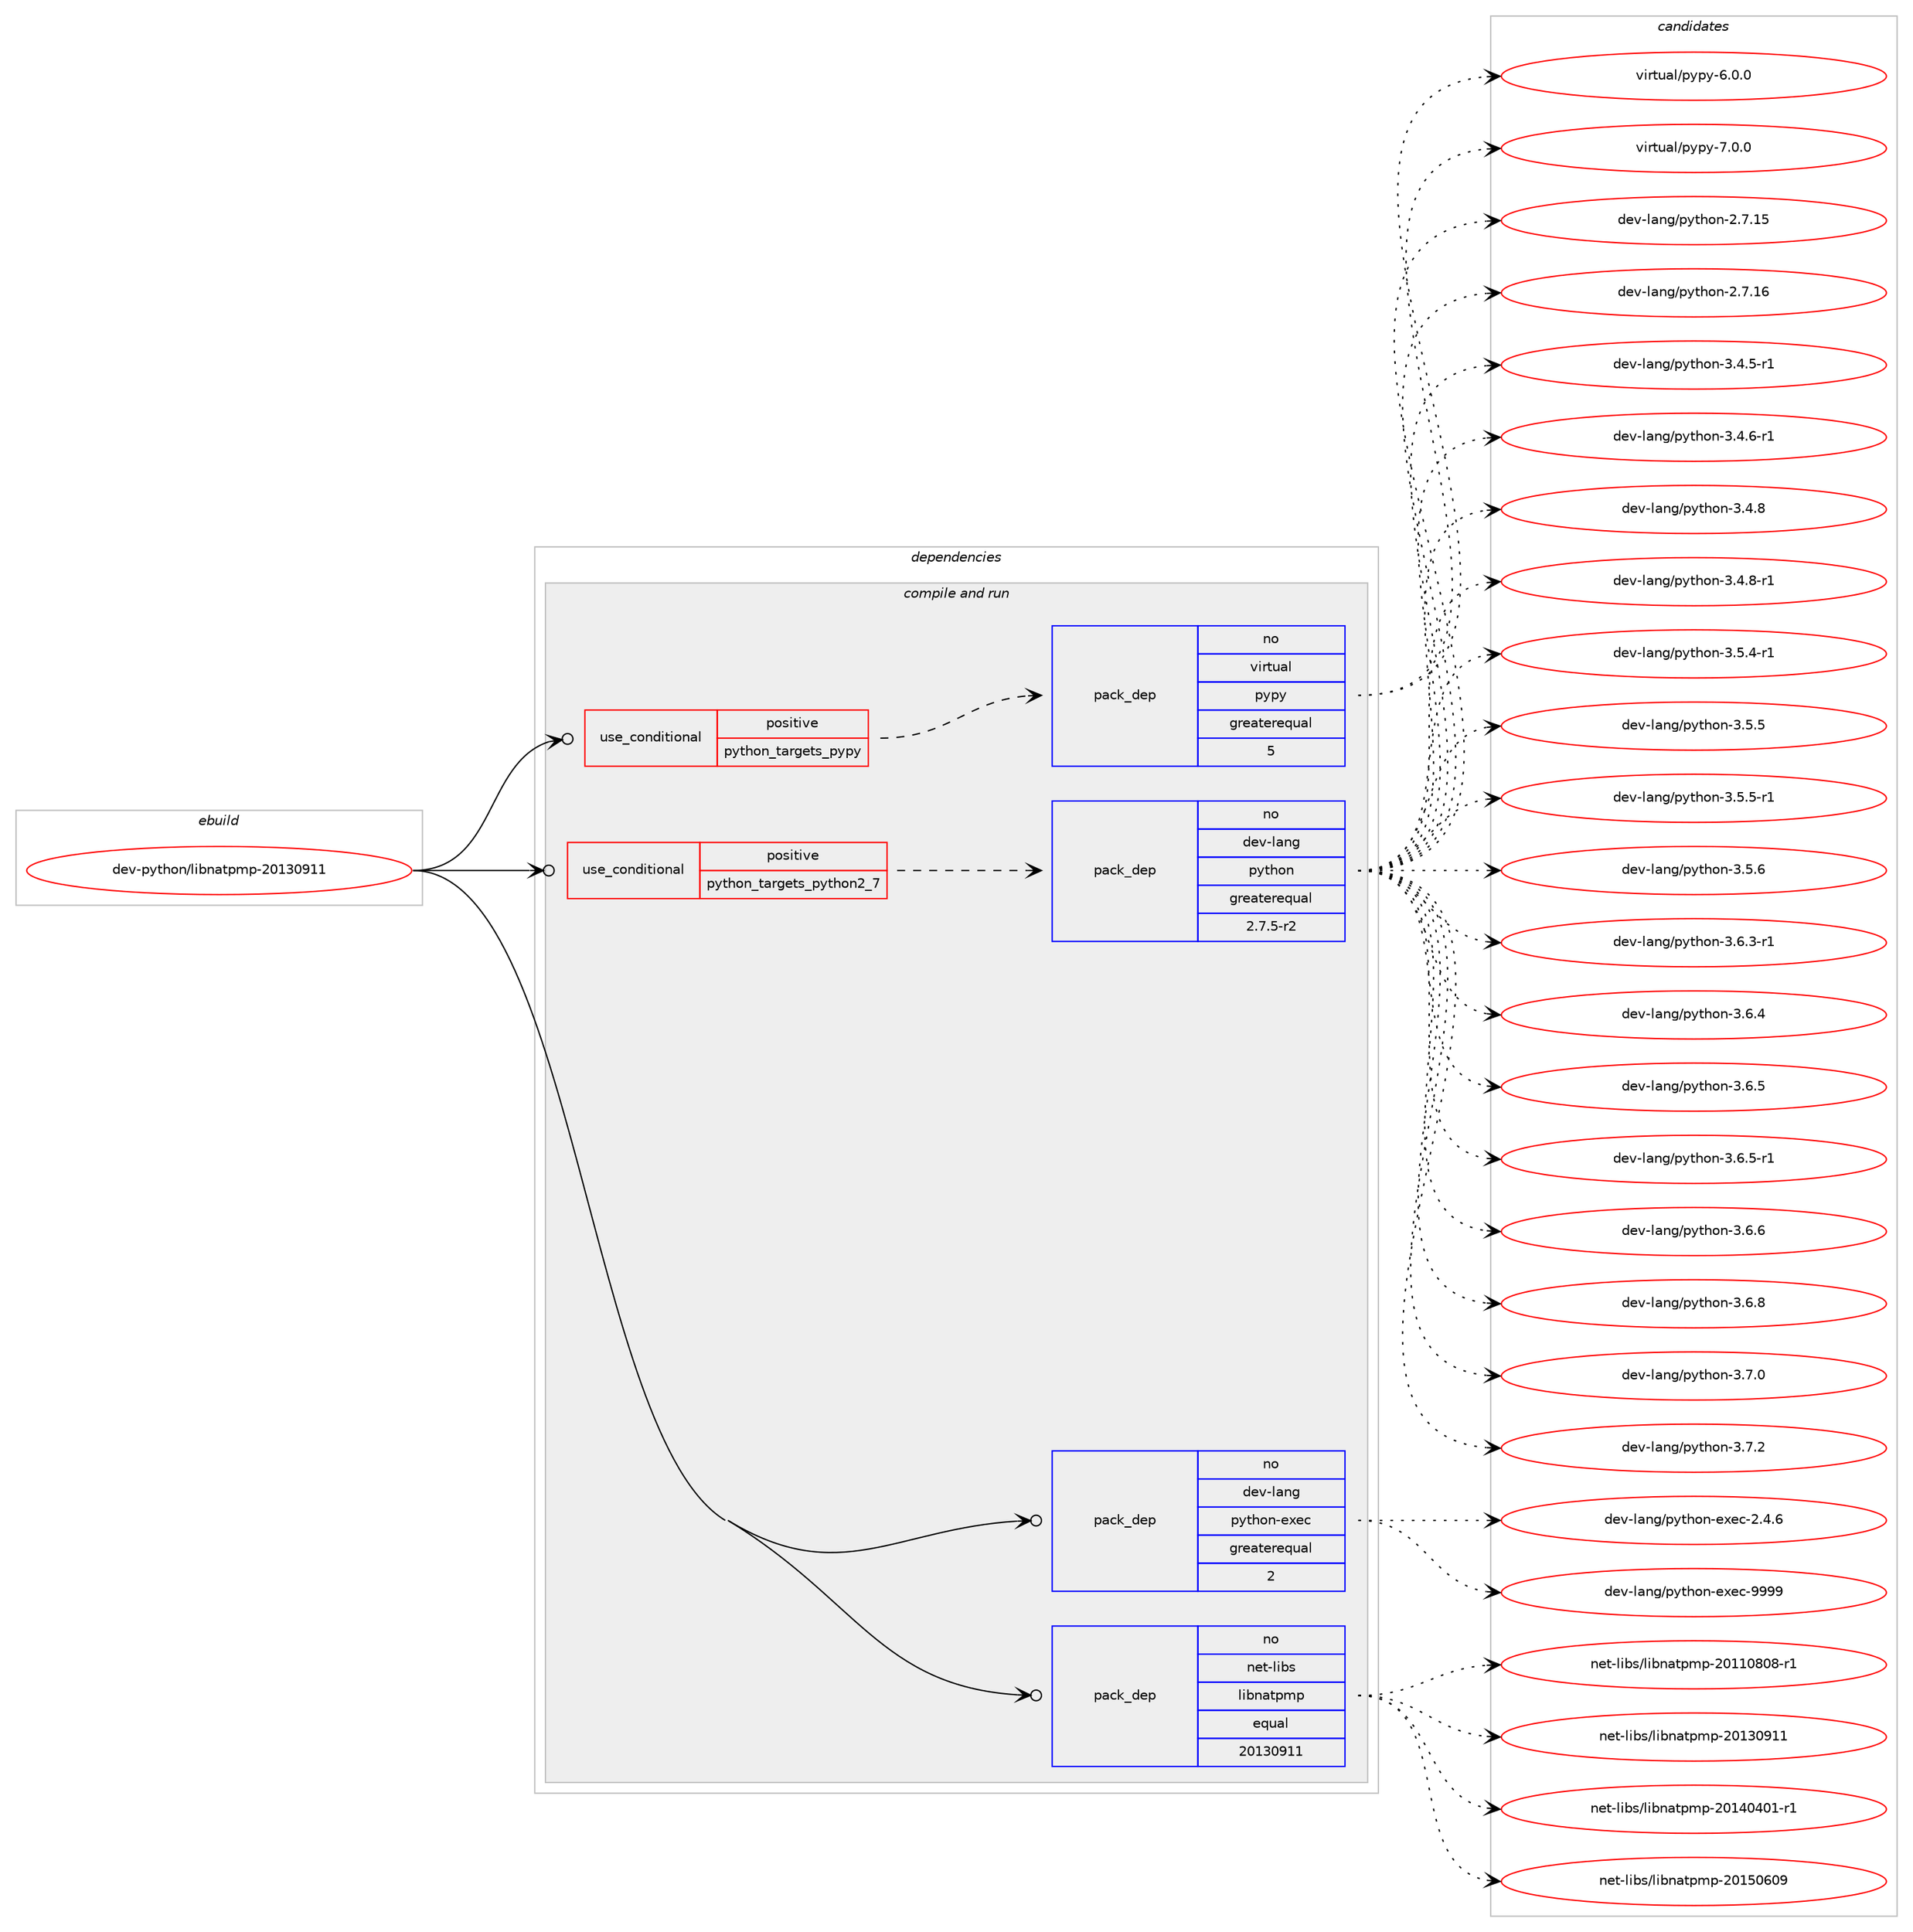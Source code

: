 digraph prolog {

# *************
# Graph options
# *************

newrank=true;
concentrate=true;
compound=true;
graph [rankdir=LR,fontname=Helvetica,fontsize=10,ranksep=1.5];#, ranksep=2.5, nodesep=0.2];
edge  [arrowhead=vee];
node  [fontname=Helvetica,fontsize=10];

# **********
# The ebuild
# **********

subgraph cluster_leftcol {
color=gray;
rank=same;
label=<<i>ebuild</i>>;
id [label="dev-python/libnatpmp-20130911", color=red, width=4, href="../dev-python/libnatpmp-20130911.svg"];
}

# ****************
# The dependencies
# ****************

subgraph cluster_midcol {
color=gray;
label=<<i>dependencies</i>>;
subgraph cluster_compile {
fillcolor="#eeeeee";
style=filled;
label=<<i>compile</i>>;
}
subgraph cluster_compileandrun {
fillcolor="#eeeeee";
style=filled;
label=<<i>compile and run</i>>;
subgraph cond376845 {
dependency1417024 [label=<<TABLE BORDER="0" CELLBORDER="1" CELLSPACING="0" CELLPADDING="4"><TR><TD ROWSPAN="3" CELLPADDING="10">use_conditional</TD></TR><TR><TD>positive</TD></TR><TR><TD>python_targets_pypy</TD></TR></TABLE>>, shape=none, color=red];
subgraph pack1016906 {
dependency1417025 [label=<<TABLE BORDER="0" CELLBORDER="1" CELLSPACING="0" CELLPADDING="4" WIDTH="220"><TR><TD ROWSPAN="6" CELLPADDING="30">pack_dep</TD></TR><TR><TD WIDTH="110">no</TD></TR><TR><TD>virtual</TD></TR><TR><TD>pypy</TD></TR><TR><TD>greaterequal</TD></TR><TR><TD>5</TD></TR></TABLE>>, shape=none, color=blue];
}
dependency1417024:e -> dependency1417025:w [weight=20,style="dashed",arrowhead="vee"];
}
id:e -> dependency1417024:w [weight=20,style="solid",arrowhead="odotvee"];
subgraph cond376846 {
dependency1417026 [label=<<TABLE BORDER="0" CELLBORDER="1" CELLSPACING="0" CELLPADDING="4"><TR><TD ROWSPAN="3" CELLPADDING="10">use_conditional</TD></TR><TR><TD>positive</TD></TR><TR><TD>python_targets_python2_7</TD></TR></TABLE>>, shape=none, color=red];
subgraph pack1016907 {
dependency1417027 [label=<<TABLE BORDER="0" CELLBORDER="1" CELLSPACING="0" CELLPADDING="4" WIDTH="220"><TR><TD ROWSPAN="6" CELLPADDING="30">pack_dep</TD></TR><TR><TD WIDTH="110">no</TD></TR><TR><TD>dev-lang</TD></TR><TR><TD>python</TD></TR><TR><TD>greaterequal</TD></TR><TR><TD>2.7.5-r2</TD></TR></TABLE>>, shape=none, color=blue];
}
dependency1417026:e -> dependency1417027:w [weight=20,style="dashed",arrowhead="vee"];
}
id:e -> dependency1417026:w [weight=20,style="solid",arrowhead="odotvee"];
subgraph pack1016908 {
dependency1417028 [label=<<TABLE BORDER="0" CELLBORDER="1" CELLSPACING="0" CELLPADDING="4" WIDTH="220"><TR><TD ROWSPAN="6" CELLPADDING="30">pack_dep</TD></TR><TR><TD WIDTH="110">no</TD></TR><TR><TD>dev-lang</TD></TR><TR><TD>python-exec</TD></TR><TR><TD>greaterequal</TD></TR><TR><TD>2</TD></TR></TABLE>>, shape=none, color=blue];
}
id:e -> dependency1417028:w [weight=20,style="solid",arrowhead="odotvee"];
subgraph pack1016909 {
dependency1417029 [label=<<TABLE BORDER="0" CELLBORDER="1" CELLSPACING="0" CELLPADDING="4" WIDTH="220"><TR><TD ROWSPAN="6" CELLPADDING="30">pack_dep</TD></TR><TR><TD WIDTH="110">no</TD></TR><TR><TD>net-libs</TD></TR><TR><TD>libnatpmp</TD></TR><TR><TD>equal</TD></TR><TR><TD>20130911</TD></TR></TABLE>>, shape=none, color=blue];
}
id:e -> dependency1417029:w [weight=20,style="solid",arrowhead="odotvee"];
}
subgraph cluster_run {
fillcolor="#eeeeee";
style=filled;
label=<<i>run</i>>;
}
}

# **************
# The candidates
# **************

subgraph cluster_choices {
rank=same;
color=gray;
label=<<i>candidates</i>>;

subgraph choice1016906 {
color=black;
nodesep=1;
choice1181051141161179710847112121112121455446484648 [label="virtual/pypy-6.0.0", color=red, width=4,href="../virtual/pypy-6.0.0.svg"];
choice1181051141161179710847112121112121455546484648 [label="virtual/pypy-7.0.0", color=red, width=4,href="../virtual/pypy-7.0.0.svg"];
dependency1417025:e -> choice1181051141161179710847112121112121455446484648:w [style=dotted,weight="100"];
dependency1417025:e -> choice1181051141161179710847112121112121455546484648:w [style=dotted,weight="100"];
}
subgraph choice1016907 {
color=black;
nodesep=1;
choice10010111845108971101034711212111610411111045504655464953 [label="dev-lang/python-2.7.15", color=red, width=4,href="../dev-lang/python-2.7.15.svg"];
choice10010111845108971101034711212111610411111045504655464954 [label="dev-lang/python-2.7.16", color=red, width=4,href="../dev-lang/python-2.7.16.svg"];
choice1001011184510897110103471121211161041111104551465246534511449 [label="dev-lang/python-3.4.5-r1", color=red, width=4,href="../dev-lang/python-3.4.5-r1.svg"];
choice1001011184510897110103471121211161041111104551465246544511449 [label="dev-lang/python-3.4.6-r1", color=red, width=4,href="../dev-lang/python-3.4.6-r1.svg"];
choice100101118451089711010347112121116104111110455146524656 [label="dev-lang/python-3.4.8", color=red, width=4,href="../dev-lang/python-3.4.8.svg"];
choice1001011184510897110103471121211161041111104551465246564511449 [label="dev-lang/python-3.4.8-r1", color=red, width=4,href="../dev-lang/python-3.4.8-r1.svg"];
choice1001011184510897110103471121211161041111104551465346524511449 [label="dev-lang/python-3.5.4-r1", color=red, width=4,href="../dev-lang/python-3.5.4-r1.svg"];
choice100101118451089711010347112121116104111110455146534653 [label="dev-lang/python-3.5.5", color=red, width=4,href="../dev-lang/python-3.5.5.svg"];
choice1001011184510897110103471121211161041111104551465346534511449 [label="dev-lang/python-3.5.5-r1", color=red, width=4,href="../dev-lang/python-3.5.5-r1.svg"];
choice100101118451089711010347112121116104111110455146534654 [label="dev-lang/python-3.5.6", color=red, width=4,href="../dev-lang/python-3.5.6.svg"];
choice1001011184510897110103471121211161041111104551465446514511449 [label="dev-lang/python-3.6.3-r1", color=red, width=4,href="../dev-lang/python-3.6.3-r1.svg"];
choice100101118451089711010347112121116104111110455146544652 [label="dev-lang/python-3.6.4", color=red, width=4,href="../dev-lang/python-3.6.4.svg"];
choice100101118451089711010347112121116104111110455146544653 [label="dev-lang/python-3.6.5", color=red, width=4,href="../dev-lang/python-3.6.5.svg"];
choice1001011184510897110103471121211161041111104551465446534511449 [label="dev-lang/python-3.6.5-r1", color=red, width=4,href="../dev-lang/python-3.6.5-r1.svg"];
choice100101118451089711010347112121116104111110455146544654 [label="dev-lang/python-3.6.6", color=red, width=4,href="../dev-lang/python-3.6.6.svg"];
choice100101118451089711010347112121116104111110455146544656 [label="dev-lang/python-3.6.8", color=red, width=4,href="../dev-lang/python-3.6.8.svg"];
choice100101118451089711010347112121116104111110455146554648 [label="dev-lang/python-3.7.0", color=red, width=4,href="../dev-lang/python-3.7.0.svg"];
choice100101118451089711010347112121116104111110455146554650 [label="dev-lang/python-3.7.2", color=red, width=4,href="../dev-lang/python-3.7.2.svg"];
dependency1417027:e -> choice10010111845108971101034711212111610411111045504655464953:w [style=dotted,weight="100"];
dependency1417027:e -> choice10010111845108971101034711212111610411111045504655464954:w [style=dotted,weight="100"];
dependency1417027:e -> choice1001011184510897110103471121211161041111104551465246534511449:w [style=dotted,weight="100"];
dependency1417027:e -> choice1001011184510897110103471121211161041111104551465246544511449:w [style=dotted,weight="100"];
dependency1417027:e -> choice100101118451089711010347112121116104111110455146524656:w [style=dotted,weight="100"];
dependency1417027:e -> choice1001011184510897110103471121211161041111104551465246564511449:w [style=dotted,weight="100"];
dependency1417027:e -> choice1001011184510897110103471121211161041111104551465346524511449:w [style=dotted,weight="100"];
dependency1417027:e -> choice100101118451089711010347112121116104111110455146534653:w [style=dotted,weight="100"];
dependency1417027:e -> choice1001011184510897110103471121211161041111104551465346534511449:w [style=dotted,weight="100"];
dependency1417027:e -> choice100101118451089711010347112121116104111110455146534654:w [style=dotted,weight="100"];
dependency1417027:e -> choice1001011184510897110103471121211161041111104551465446514511449:w [style=dotted,weight="100"];
dependency1417027:e -> choice100101118451089711010347112121116104111110455146544652:w [style=dotted,weight="100"];
dependency1417027:e -> choice100101118451089711010347112121116104111110455146544653:w [style=dotted,weight="100"];
dependency1417027:e -> choice1001011184510897110103471121211161041111104551465446534511449:w [style=dotted,weight="100"];
dependency1417027:e -> choice100101118451089711010347112121116104111110455146544654:w [style=dotted,weight="100"];
dependency1417027:e -> choice100101118451089711010347112121116104111110455146544656:w [style=dotted,weight="100"];
dependency1417027:e -> choice100101118451089711010347112121116104111110455146554648:w [style=dotted,weight="100"];
dependency1417027:e -> choice100101118451089711010347112121116104111110455146554650:w [style=dotted,weight="100"];
}
subgraph choice1016908 {
color=black;
nodesep=1;
choice1001011184510897110103471121211161041111104510112010199455046524654 [label="dev-lang/python-exec-2.4.6", color=red, width=4,href="../dev-lang/python-exec-2.4.6.svg"];
choice10010111845108971101034711212111610411111045101120101994557575757 [label="dev-lang/python-exec-9999", color=red, width=4,href="../dev-lang/python-exec-9999.svg"];
dependency1417028:e -> choice1001011184510897110103471121211161041111104510112010199455046524654:w [style=dotted,weight="100"];
dependency1417028:e -> choice10010111845108971101034711212111610411111045101120101994557575757:w [style=dotted,weight="100"];
}
subgraph choice1016909 {
color=black;
nodesep=1;
choice11010111645108105981154710810598110971161121091124550484949485648564511449 [label="net-libs/libnatpmp-20110808-r1", color=red, width=4,href="../net-libs/libnatpmp-20110808-r1.svg"];
choice1101011164510810598115471081059811097116112109112455048495148574949 [label="net-libs/libnatpmp-20130911", color=red, width=4,href="../net-libs/libnatpmp-20130911.svg"];
choice11010111645108105981154710810598110971161121091124550484952485248494511449 [label="net-libs/libnatpmp-20140401-r1", color=red, width=4,href="../net-libs/libnatpmp-20140401-r1.svg"];
choice1101011164510810598115471081059811097116112109112455048495348544857 [label="net-libs/libnatpmp-20150609", color=red, width=4,href="../net-libs/libnatpmp-20150609.svg"];
dependency1417029:e -> choice11010111645108105981154710810598110971161121091124550484949485648564511449:w [style=dotted,weight="100"];
dependency1417029:e -> choice1101011164510810598115471081059811097116112109112455048495148574949:w [style=dotted,weight="100"];
dependency1417029:e -> choice11010111645108105981154710810598110971161121091124550484952485248494511449:w [style=dotted,weight="100"];
dependency1417029:e -> choice1101011164510810598115471081059811097116112109112455048495348544857:w [style=dotted,weight="100"];
}
}

}
